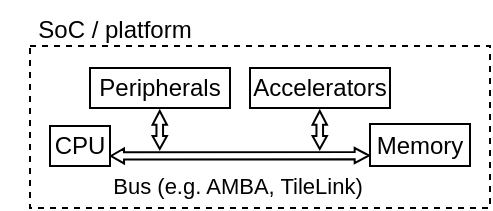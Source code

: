 <mxfile version="28.0.6">
  <diagram name="Page-1" id="LfKBX9hCH3cwpcq0Zu3K">
    <mxGraphModel dx="359" dy="271" grid="1" gridSize="10" guides="1" tooltips="1" connect="1" arrows="1" fold="1" page="1" pageScale="1" pageWidth="827" pageHeight="1169" math="0" shadow="0">
      <root>
        <mxCell id="0" />
        <mxCell id="1" parent="0" />
        <mxCell id="ZmFX0GMgsWfCw7Ng0MPQ-12" value="" style="rounded=0;whiteSpace=wrap;html=1;dashed=1;" vertex="1" parent="1">
          <mxGeometry x="50" y="29" width="230" height="81" as="geometry" />
        </mxCell>
        <mxCell id="ZmFX0GMgsWfCw7Ng0MPQ-1" value="CPU" style="rounded=0;whiteSpace=wrap;html=1;" vertex="1" parent="1">
          <mxGeometry x="60" y="69" width="30" height="20" as="geometry" />
        </mxCell>
        <mxCell id="ZmFX0GMgsWfCw7Ng0MPQ-2" value="" style="shape=flexArrow;endArrow=classic;startArrow=classic;html=1;rounded=0;exitX=1;exitY=0.75;exitDx=0;exitDy=0;startWidth=2.885;startSize=1.84;endWidth=2.885;endSize=2.054;width=3.622;entryX=0;entryY=0.75;entryDx=0;entryDy=0;" edge="1" parent="1" source="ZmFX0GMgsWfCw7Ng0MPQ-1" target="ZmFX0GMgsWfCw7Ng0MPQ-9">
          <mxGeometry width="100" height="100" relative="1" as="geometry">
            <mxPoint x="70" y="159" as="sourcePoint" />
            <mxPoint x="180" y="84" as="targetPoint" />
          </mxGeometry>
        </mxCell>
        <mxCell id="ZmFX0GMgsWfCw7Ng0MPQ-4" value="&lt;font style=&quot;font-size: 11px;&quot;&gt;Bus (e.g. AMBA, TileLink)&lt;/font&gt;" style="text;html=1;align=center;verticalAlign=middle;whiteSpace=wrap;rounded=0;" vertex="1" parent="1">
          <mxGeometry x="84" y="89" width="140" height="20" as="geometry" />
        </mxCell>
        <mxCell id="ZmFX0GMgsWfCw7Ng0MPQ-7" value="" style="shape=flexArrow;endArrow=classic;startArrow=classic;html=1;rounded=0;startWidth=2.885;startSize=1.84;endWidth=2.885;endSize=1.973;width=3.297;" edge="1" parent="1">
          <mxGeometry width="100" height="100" relative="1" as="geometry">
            <mxPoint x="114.88" y="81" as="sourcePoint" />
            <mxPoint x="114.88" y="61" as="targetPoint" />
          </mxGeometry>
        </mxCell>
        <mxCell id="ZmFX0GMgsWfCw7Ng0MPQ-8" value="Peripherals" style="rounded=0;whiteSpace=wrap;html=1;" vertex="1" parent="1">
          <mxGeometry x="80" y="40" width="70" height="20" as="geometry" />
        </mxCell>
        <mxCell id="ZmFX0GMgsWfCw7Ng0MPQ-9" value="Memory" style="rounded=0;whiteSpace=wrap;html=1;" vertex="1" parent="1">
          <mxGeometry x="220" y="68" width="50" height="21" as="geometry" />
        </mxCell>
        <mxCell id="ZmFX0GMgsWfCw7Ng0MPQ-10" value="" style="shape=flexArrow;endArrow=classic;startArrow=classic;html=1;rounded=0;startWidth=2.885;startSize=1.84;endWidth=2.885;endSize=1.973;width=3.297;" edge="1" parent="1">
          <mxGeometry width="100" height="100" relative="1" as="geometry">
            <mxPoint x="194.88" y="81" as="sourcePoint" />
            <mxPoint x="194.88" y="61" as="targetPoint" />
          </mxGeometry>
        </mxCell>
        <mxCell id="ZmFX0GMgsWfCw7Ng0MPQ-11" value="Accelerators" style="rounded=0;whiteSpace=wrap;html=1;" vertex="1" parent="1">
          <mxGeometry x="160" y="40" width="70" height="20" as="geometry" />
        </mxCell>
        <mxCell id="ZmFX0GMgsWfCw7Ng0MPQ-13" value="SoC / platform" style="text;html=1;align=center;verticalAlign=middle;whiteSpace=wrap;rounded=0;" vertex="1" parent="1">
          <mxGeometry x="35" y="6" width="115" height="30" as="geometry" />
        </mxCell>
      </root>
    </mxGraphModel>
  </diagram>
</mxfile>
